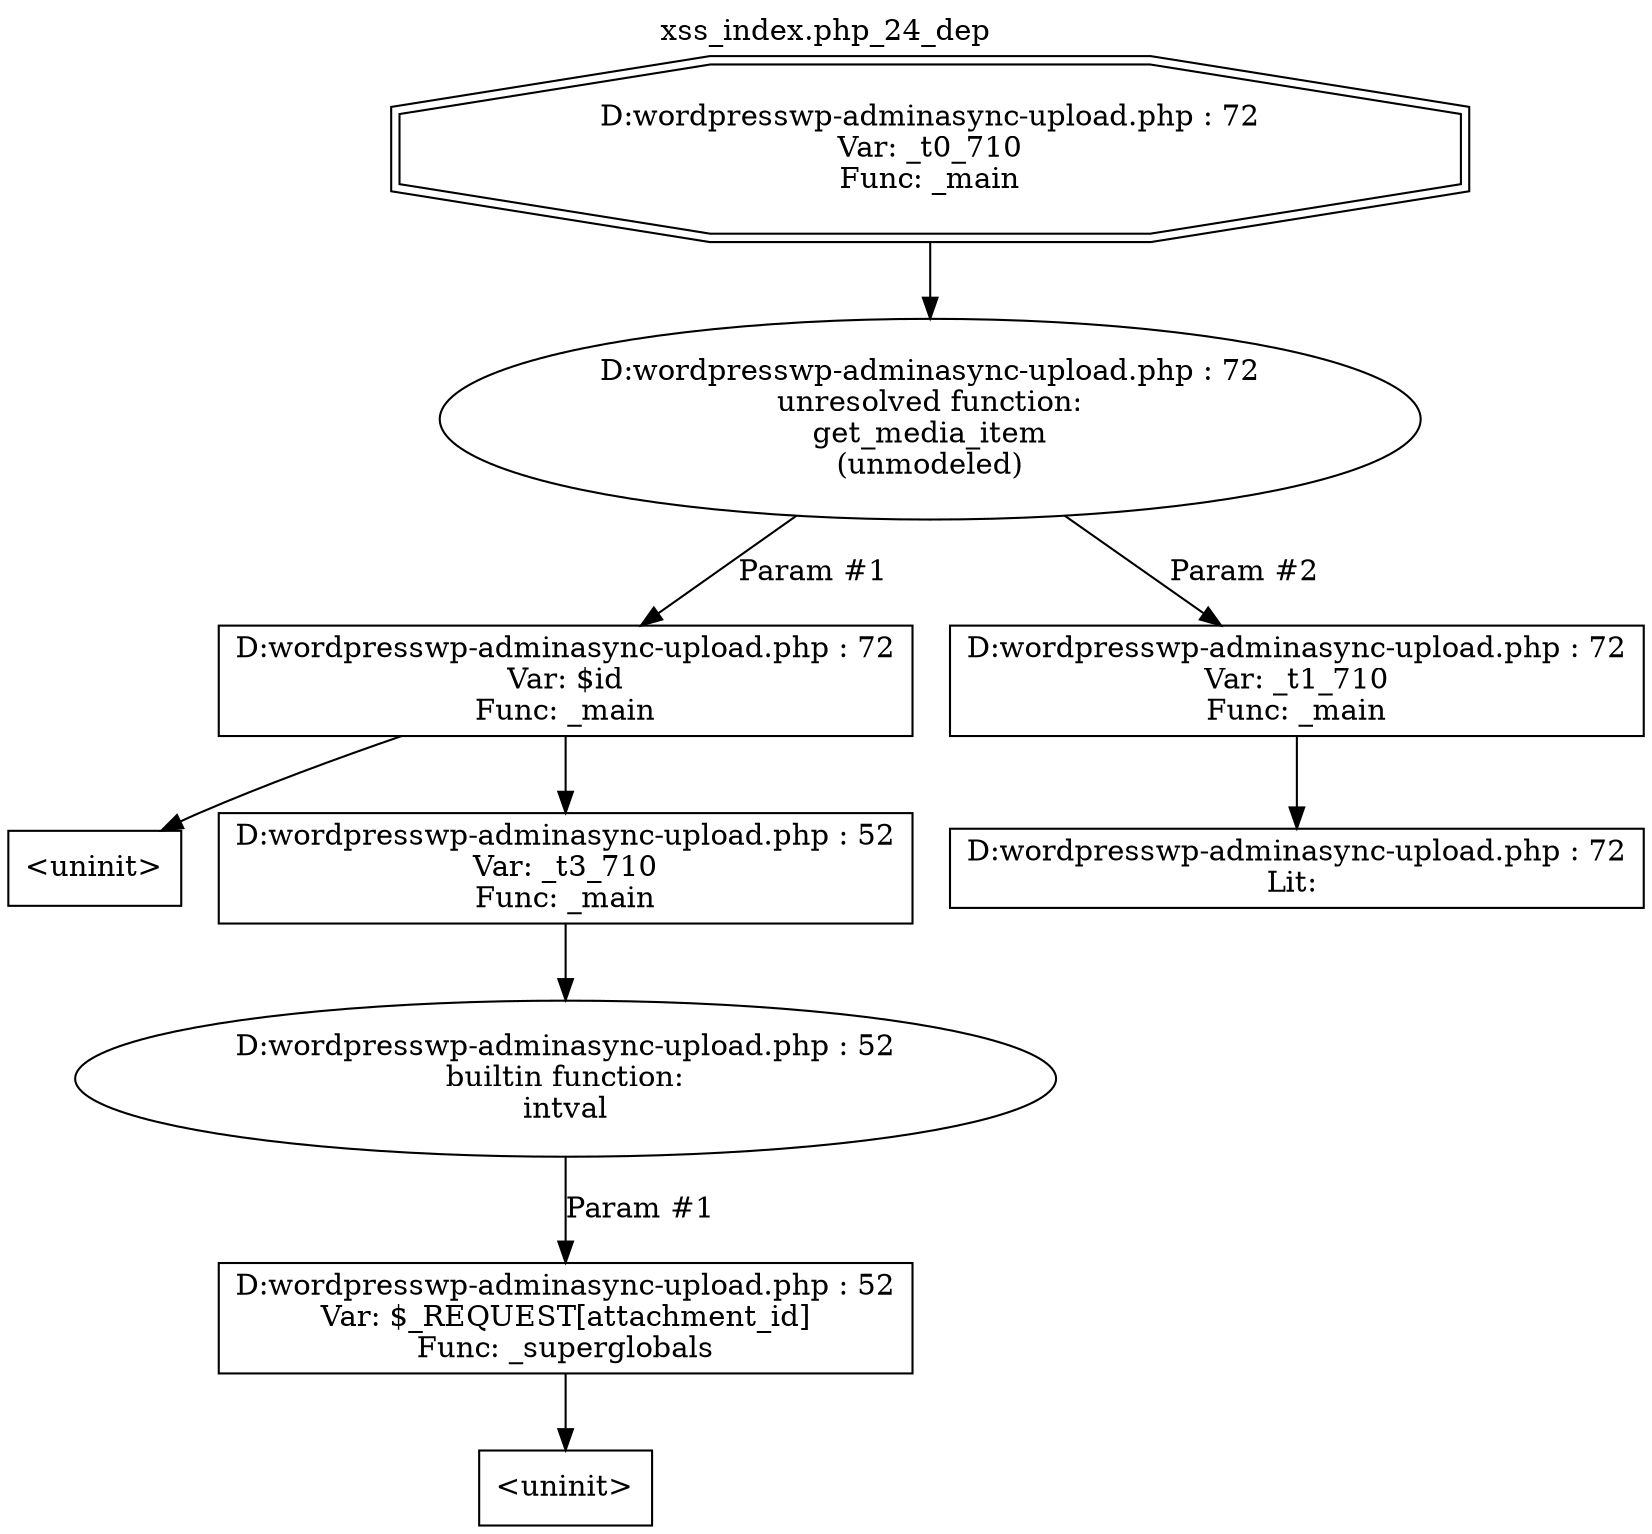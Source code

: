 digraph cfg {
  label="xss_index.php_24_dep";
  labelloc=t;
  n1 [shape=doubleoctagon, label="D:\wordpress\wp-admin\async-upload.php : 72\nVar: _t0_710\nFunc: _main\n"];
  n2 [shape=ellipse, label="D:\wordpress\wp-admin\async-upload.php : 72\nunresolved function:\nget_media_item\n(unmodeled)\n"];
  n3 [shape=box, label="D:\wordpress\wp-admin\async-upload.php : 72\nVar: $id\nFunc: _main\n"];
  n4 [shape=box, label="<uninit>"];
  n5 [shape=box, label="D:\wordpress\wp-admin\async-upload.php : 52\nVar: _t3_710\nFunc: _main\n"];
  n6 [shape=ellipse, label="D:\wordpress\wp-admin\async-upload.php : 52\nbuiltin function:\nintval\n"];
  n7 [shape=box, label="D:\wordpress\wp-admin\async-upload.php : 52\nVar: $_REQUEST[attachment_id]\nFunc: _superglobals\n"];
  n8 [shape=box, label="<uninit>"];
  n9 [shape=box, label="D:\wordpress\wp-admin\async-upload.php : 72\nVar: _t1_710\nFunc: _main\n"];
  n10 [shape=box, label="D:\wordpress\wp-admin\async-upload.php : 72\nLit: \n"];
  n1 -> n2;
  n3 -> n4;
  n3 -> n5;
  n5 -> n6;
  n7 -> n8;
  n6 -> n7[label="Param #1"];
  n2 -> n3[label="Param #1"];
  n2 -> n9[label="Param #2"];
  n9 -> n10;
}
